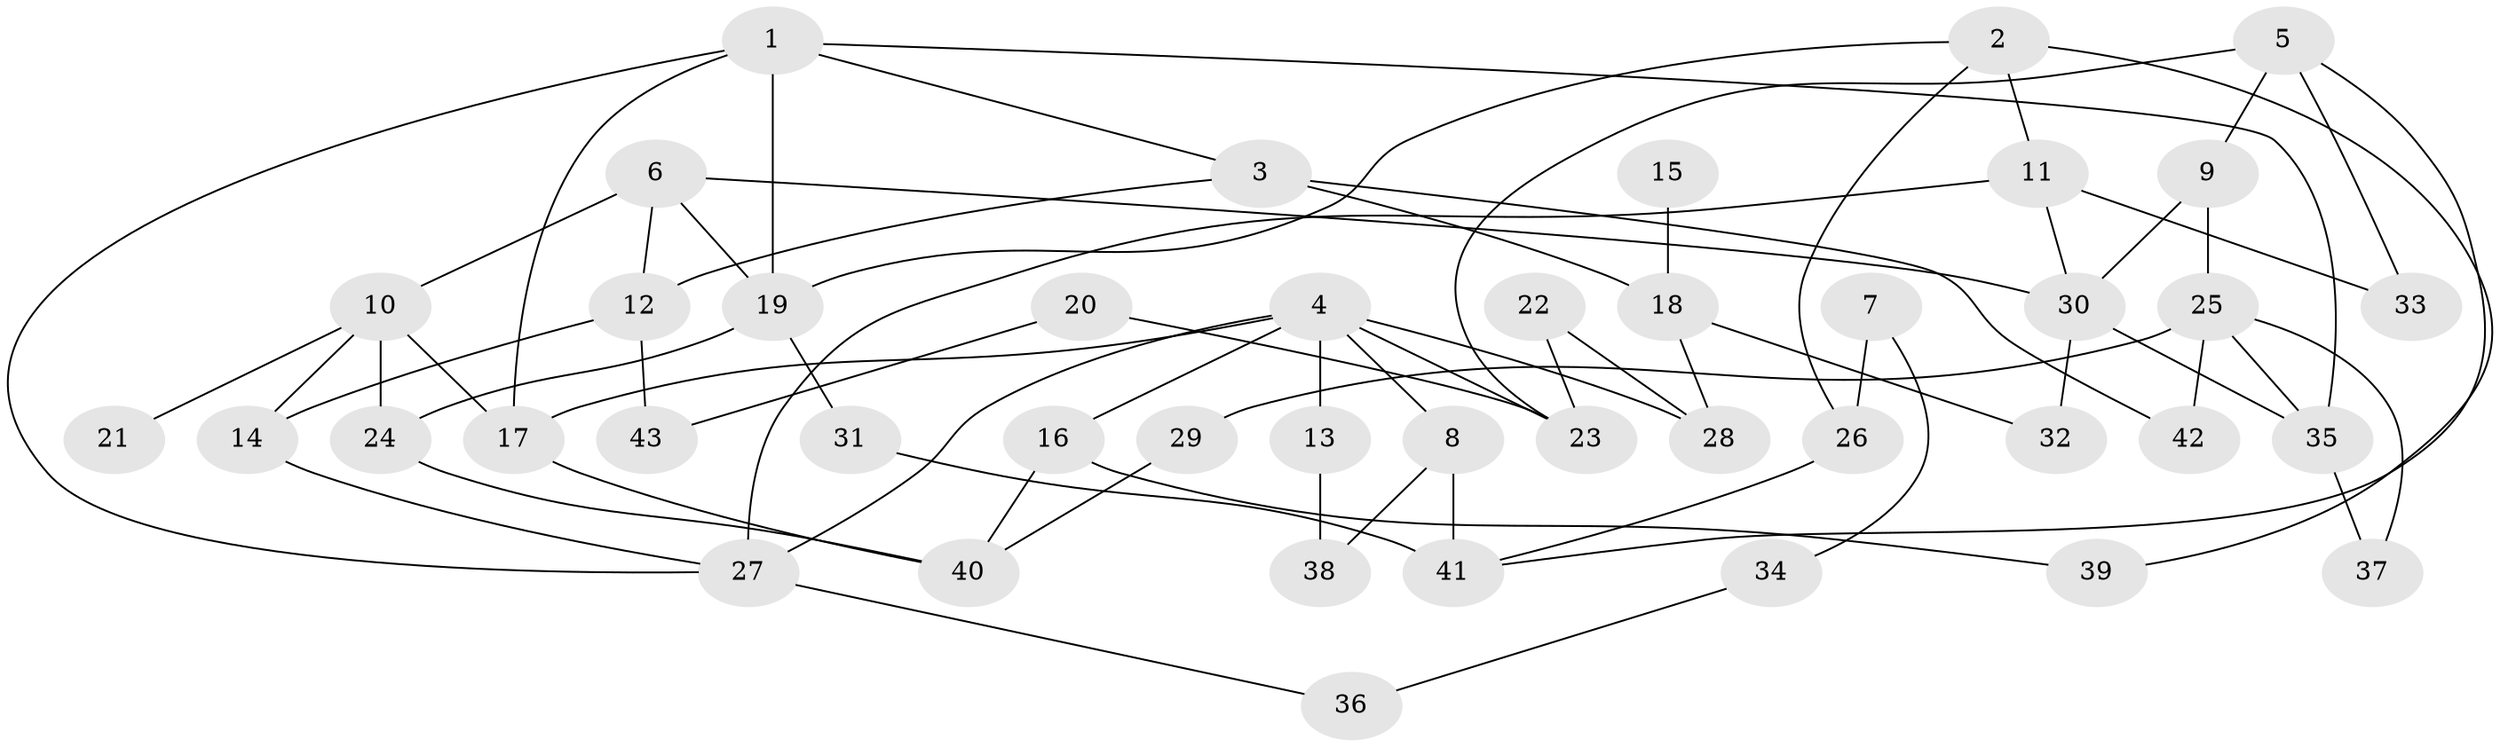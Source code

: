 // original degree distribution, {4: 0.17647058823529413, 2: 0.38823529411764707, 6: 0.03529411764705882, 5: 0.058823529411764705, 3: 0.16470588235294117, 7: 0.011764705882352941, 1: 0.16470588235294117}
// Generated by graph-tools (version 1.1) at 2025/00/03/09/25 03:00:58]
// undirected, 43 vertices, 69 edges
graph export_dot {
graph [start="1"]
  node [color=gray90,style=filled];
  1;
  2;
  3;
  4;
  5;
  6;
  7;
  8;
  9;
  10;
  11;
  12;
  13;
  14;
  15;
  16;
  17;
  18;
  19;
  20;
  21;
  22;
  23;
  24;
  25;
  26;
  27;
  28;
  29;
  30;
  31;
  32;
  33;
  34;
  35;
  36;
  37;
  38;
  39;
  40;
  41;
  42;
  43;
  1 -- 3 [weight=1.0];
  1 -- 17 [weight=1.0];
  1 -- 19 [weight=1.0];
  1 -- 27 [weight=1.0];
  1 -- 35 [weight=1.0];
  2 -- 11 [weight=1.0];
  2 -- 19 [weight=1.0];
  2 -- 26 [weight=1.0];
  2 -- 39 [weight=1.0];
  3 -- 12 [weight=1.0];
  3 -- 18 [weight=2.0];
  3 -- 42 [weight=1.0];
  4 -- 8 [weight=1.0];
  4 -- 13 [weight=1.0];
  4 -- 16 [weight=1.0];
  4 -- 17 [weight=1.0];
  4 -- 23 [weight=1.0];
  4 -- 27 [weight=1.0];
  4 -- 28 [weight=1.0];
  5 -- 9 [weight=1.0];
  5 -- 23 [weight=1.0];
  5 -- 33 [weight=1.0];
  5 -- 41 [weight=1.0];
  6 -- 10 [weight=1.0];
  6 -- 12 [weight=1.0];
  6 -- 19 [weight=1.0];
  6 -- 30 [weight=1.0];
  7 -- 26 [weight=1.0];
  7 -- 34 [weight=1.0];
  8 -- 38 [weight=1.0];
  8 -- 41 [weight=1.0];
  9 -- 25 [weight=1.0];
  9 -- 30 [weight=1.0];
  10 -- 14 [weight=1.0];
  10 -- 17 [weight=1.0];
  10 -- 21 [weight=1.0];
  10 -- 24 [weight=1.0];
  11 -- 27 [weight=1.0];
  11 -- 30 [weight=1.0];
  11 -- 33 [weight=1.0];
  12 -- 14 [weight=1.0];
  12 -- 43 [weight=1.0];
  13 -- 38 [weight=1.0];
  14 -- 27 [weight=1.0];
  15 -- 18 [weight=1.0];
  16 -- 39 [weight=1.0];
  16 -- 40 [weight=1.0];
  17 -- 40 [weight=1.0];
  18 -- 28 [weight=1.0];
  18 -- 32 [weight=1.0];
  19 -- 24 [weight=1.0];
  19 -- 31 [weight=2.0];
  20 -- 23 [weight=1.0];
  20 -- 43 [weight=1.0];
  22 -- 23 [weight=1.0];
  22 -- 28 [weight=1.0];
  24 -- 40 [weight=1.0];
  25 -- 29 [weight=1.0];
  25 -- 35 [weight=1.0];
  25 -- 37 [weight=1.0];
  25 -- 42 [weight=1.0];
  26 -- 41 [weight=1.0];
  27 -- 36 [weight=1.0];
  29 -- 40 [weight=1.0];
  30 -- 32 [weight=1.0];
  30 -- 35 [weight=1.0];
  31 -- 41 [weight=2.0];
  34 -- 36 [weight=1.0];
  35 -- 37 [weight=1.0];
}
